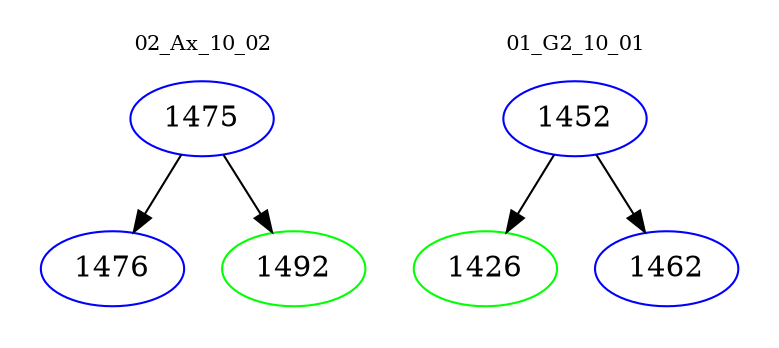 digraph{
subgraph cluster_0 {
color = white
label = "02_Ax_10_02";
fontsize=10;
T0_1475 [label="1475", color="blue"]
T0_1475 -> T0_1476 [color="black"]
T0_1476 [label="1476", color="blue"]
T0_1475 -> T0_1492 [color="black"]
T0_1492 [label="1492", color="green"]
}
subgraph cluster_1 {
color = white
label = "01_G2_10_01";
fontsize=10;
T1_1452 [label="1452", color="blue"]
T1_1452 -> T1_1426 [color="black"]
T1_1426 [label="1426", color="green"]
T1_1452 -> T1_1462 [color="black"]
T1_1462 [label="1462", color="blue"]
}
}
